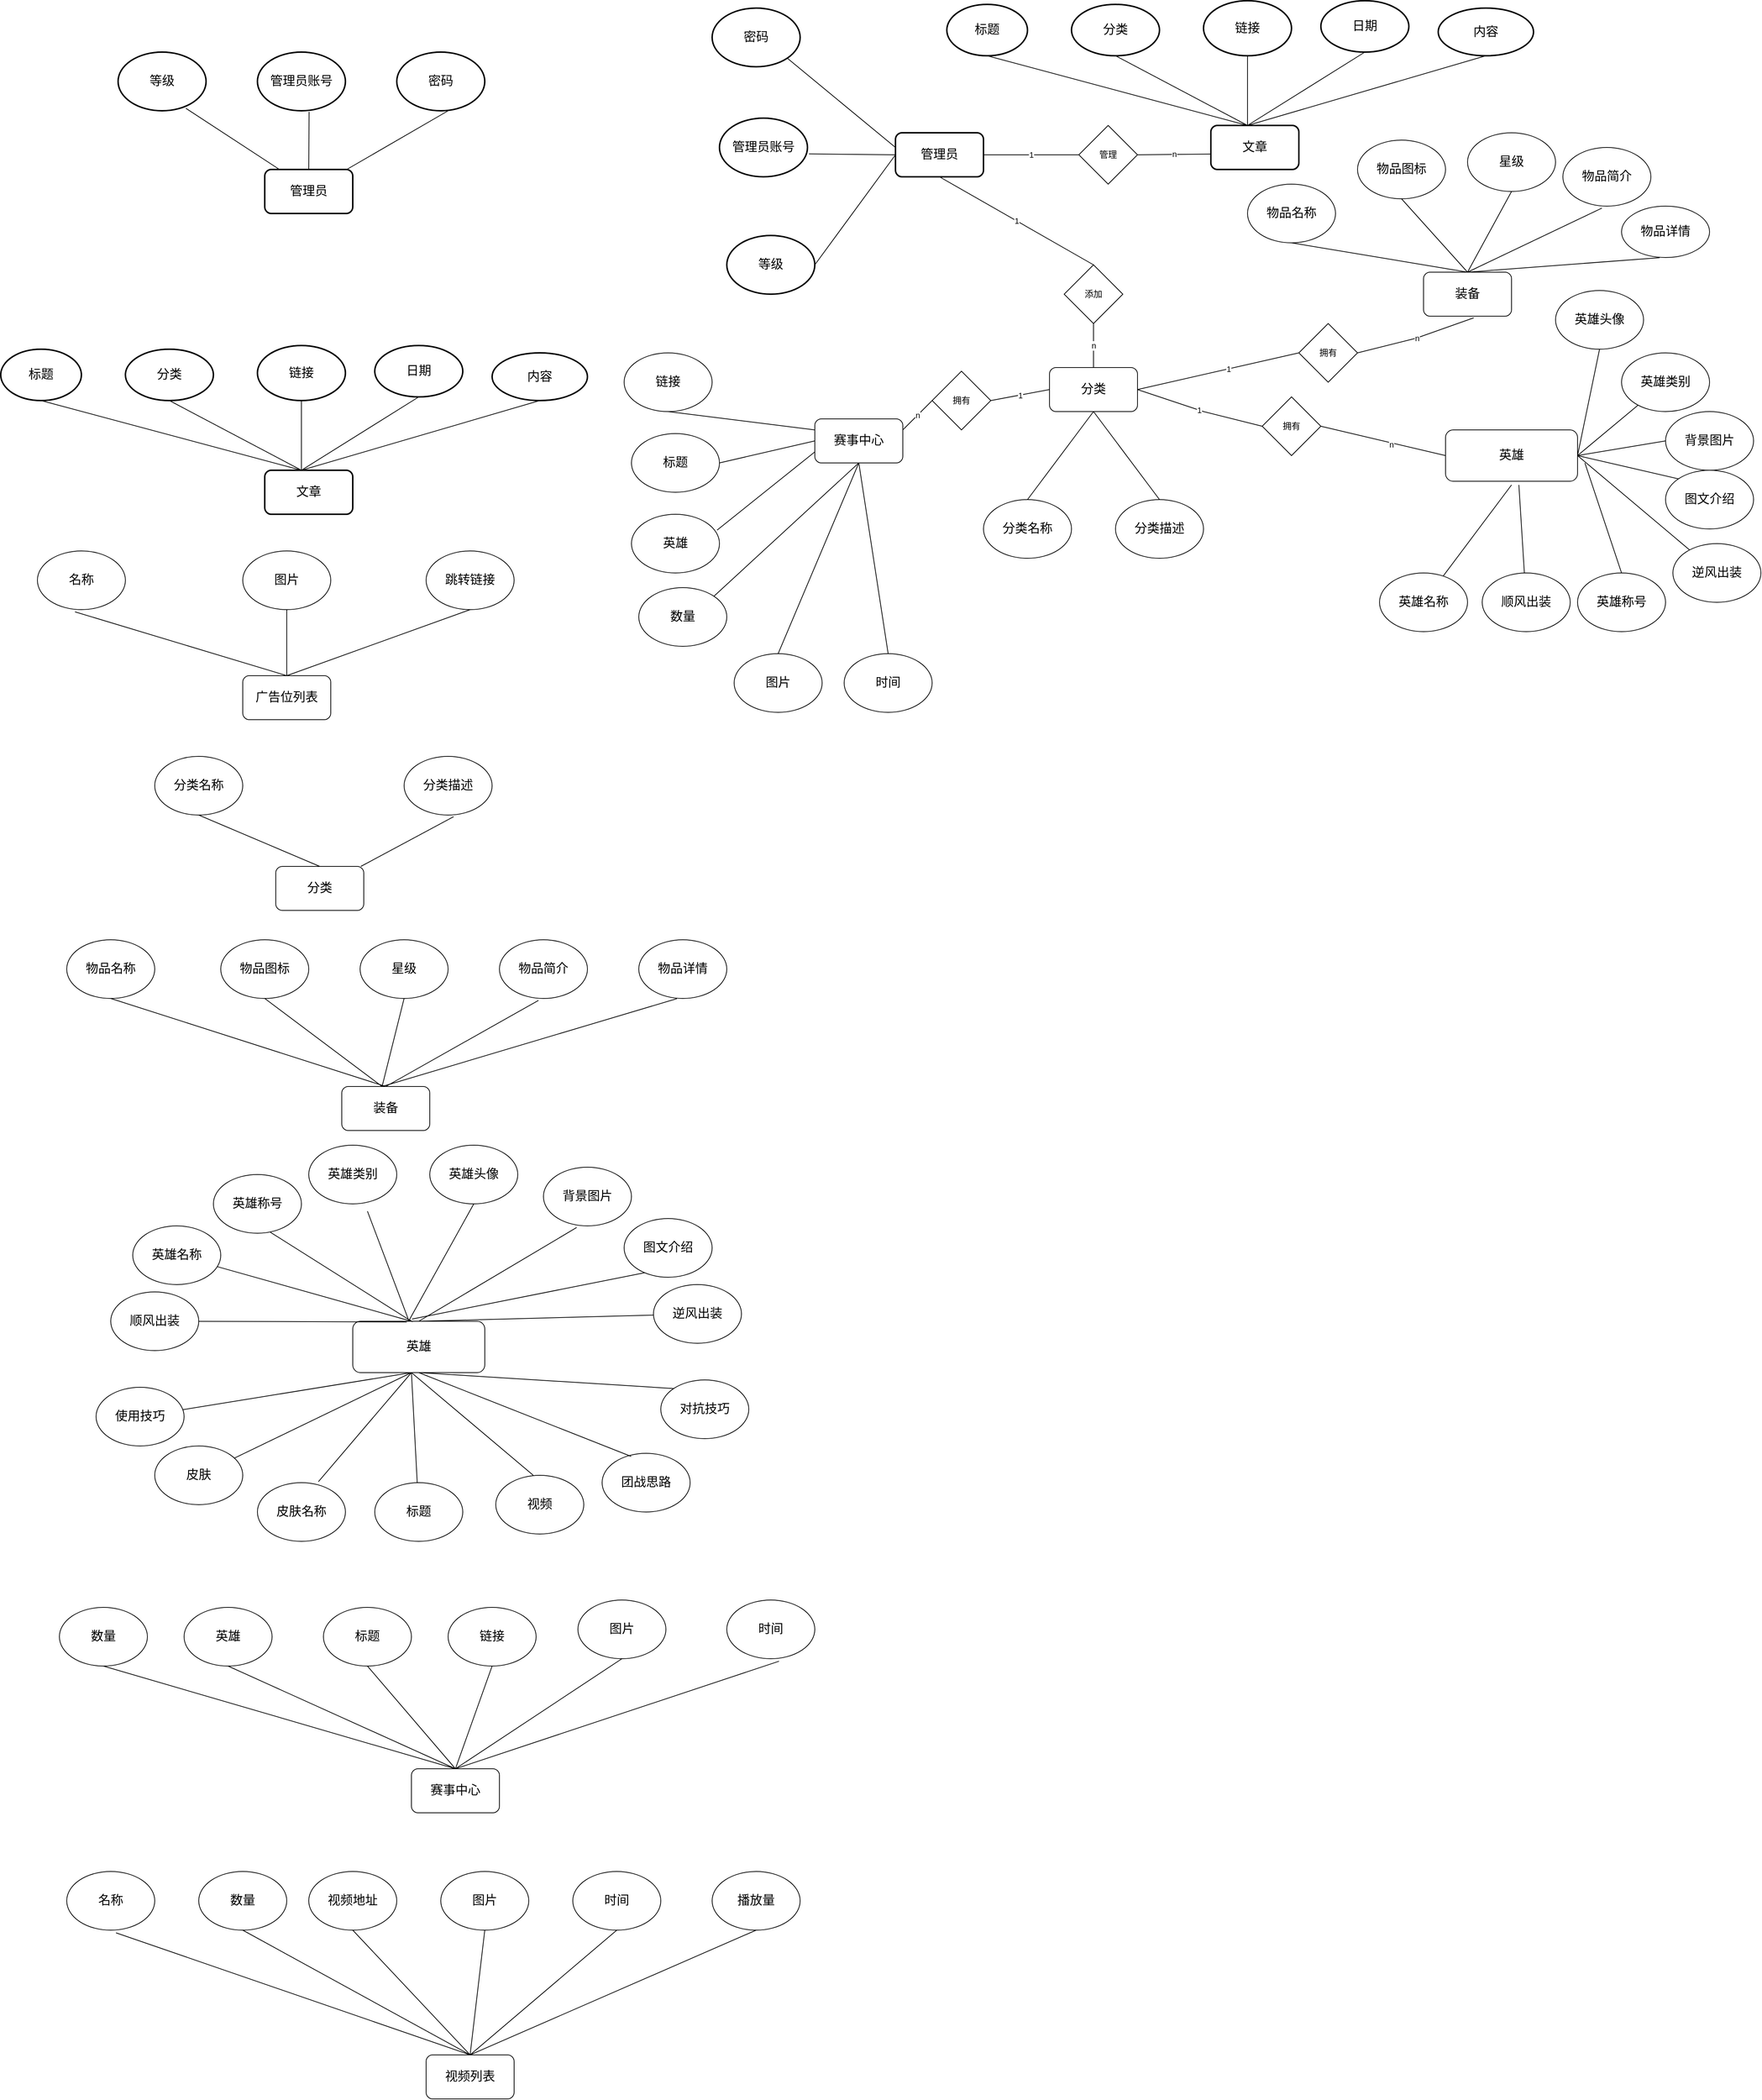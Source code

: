 <mxfile version="17.4.6" type="github">
  <diagram id="eyGDdHHhYm5MIfj8DVzb" name="Page-1">
    <mxGraphModel dx="2130" dy="912" grid="1" gridSize="10" guides="1" tooltips="1" connect="1" arrows="1" fold="1" page="1" pageScale="1" pageWidth="827" pageHeight="1169" math="0" shadow="0">
      <root>
        <mxCell id="0" />
        <mxCell id="1" parent="0" />
        <mxCell id="hwnpkhhHSy6IdxLEVY1z-1" value="管理员" style="rounded=1;whiteSpace=wrap;html=1;strokeWidth=2;fontSize=17;" parent="1" vertex="1">
          <mxGeometry x="400" y="260" width="120" height="60" as="geometry" />
        </mxCell>
        <mxCell id="hwnpkhhHSy6IdxLEVY1z-2" value="等级" style="ellipse;whiteSpace=wrap;html=1;strokeWidth=2;fontSize=17;" parent="1" vertex="1">
          <mxGeometry x="200" y="100" width="120" height="80" as="geometry" />
        </mxCell>
        <mxCell id="hwnpkhhHSy6IdxLEVY1z-3" value="管理员账号" style="ellipse;whiteSpace=wrap;html=1;strokeWidth=2;fontSize=17;" parent="1" vertex="1">
          <mxGeometry x="390" y="100" width="120" height="80" as="geometry" />
        </mxCell>
        <mxCell id="hwnpkhhHSy6IdxLEVY1z-4" value="密码" style="ellipse;whiteSpace=wrap;html=1;strokeWidth=2;fontSize=17;" parent="1" vertex="1">
          <mxGeometry x="580" y="100" width="120" height="80" as="geometry" />
        </mxCell>
        <mxCell id="hwnpkhhHSy6IdxLEVY1z-6" value="" style="endArrow=none;html=1;rounded=0;fontSize=17;entryX=0.77;entryY=0.958;entryDx=0;entryDy=0;entryPerimeter=0;" parent="1" target="hwnpkhhHSy6IdxLEVY1z-2" edge="1">
          <mxGeometry width="50" height="50" relative="1" as="geometry">
            <mxPoint x="420" y="260" as="sourcePoint" />
            <mxPoint x="420" y="250" as="targetPoint" />
          </mxGeometry>
        </mxCell>
        <mxCell id="hwnpkhhHSy6IdxLEVY1z-7" value="" style="endArrow=none;html=1;rounded=0;fontSize=17;entryX=0.587;entryY=1.018;entryDx=0;entryDy=0;entryPerimeter=0;" parent="1" target="hwnpkhhHSy6IdxLEVY1z-3" edge="1">
          <mxGeometry width="50" height="50" relative="1" as="geometry">
            <mxPoint x="460" y="260" as="sourcePoint" />
            <mxPoint x="475" y="180" as="targetPoint" />
          </mxGeometry>
        </mxCell>
        <mxCell id="hwnpkhhHSy6IdxLEVY1z-8" value="" style="endArrow=none;html=1;rounded=0;fontSize=17;" parent="1" source="hwnpkhhHSy6IdxLEVY1z-1" edge="1">
          <mxGeometry width="50" height="50" relative="1" as="geometry">
            <mxPoint x="600" y="230" as="sourcePoint" />
            <mxPoint x="650" y="180" as="targetPoint" />
          </mxGeometry>
        </mxCell>
        <mxCell id="hwnpkhhHSy6IdxLEVY1z-9" value="文章" style="rounded=1;whiteSpace=wrap;html=1;fontSize=17;strokeWidth=2;" parent="1" vertex="1">
          <mxGeometry x="400" y="670" width="120" height="60" as="geometry" />
        </mxCell>
        <mxCell id="hwnpkhhHSy6IdxLEVY1z-10" value="标题" style="ellipse;whiteSpace=wrap;html=1;fontSize=17;strokeWidth=2;" parent="1" vertex="1">
          <mxGeometry x="40" y="505" width="110" height="70" as="geometry" />
        </mxCell>
        <mxCell id="hwnpkhhHSy6IdxLEVY1z-14" value="分类" style="ellipse;whiteSpace=wrap;html=1;fontSize=17;strokeWidth=2;" parent="1" vertex="1">
          <mxGeometry x="210" y="505" width="120" height="70" as="geometry" />
        </mxCell>
        <mxCell id="hwnpkhhHSy6IdxLEVY1z-15" value="&lt;b style=&quot;color: rgba(0, 0, 0, 0); font-family: monospace; font-size: 0px; font-style: normal; letter-spacing: normal; text-indent: 0px; text-transform: none; word-spacing: 0px; background-color: rgb(248, 249, 250);&quot;&gt;&amp;nbsp;&lt;/b&gt;" style="text;whiteSpace=wrap;html=1;fontSize=17;" parent="1" vertex="1">
          <mxGeometry x="460" y="510" width="30" height="40" as="geometry" />
        </mxCell>
        <mxCell id="hwnpkhhHSy6IdxLEVY1z-16" value="&#xa;&#xa;&lt;span style=&quot;color: rgba(0, 0, 0, 0); font-family: monospace; font-size: 0px; font-style: normal; font-weight: 400; letter-spacing: normal; text-indent: 0px; text-transform: none; word-spacing: 0px; background-color: rgb(248, 249, 250); display: inline; float: none;&quot;&gt;&amp;nbsp;&lt;/span&gt;&#xa;&#xa;" style="text;whiteSpace=wrap;html=1;fontSize=17;" parent="1" vertex="1">
          <mxGeometry x="430" y="520" width="30" height="40" as="geometry" />
        </mxCell>
        <mxCell id="hwnpkhhHSy6IdxLEVY1z-17" value="链接" style="ellipse;whiteSpace=wrap;html=1;fontSize=17;strokeWidth=2;" parent="1" vertex="1">
          <mxGeometry x="390" y="500" width="120" height="75" as="geometry" />
        </mxCell>
        <mxCell id="hwnpkhhHSy6IdxLEVY1z-18" value="日期" style="ellipse;whiteSpace=wrap;html=1;fontSize=17;strokeWidth=2;" parent="1" vertex="1">
          <mxGeometry x="550" y="500" width="120" height="70" as="geometry" />
        </mxCell>
        <mxCell id="hwnpkhhHSy6IdxLEVY1z-19" value="内容" style="ellipse;whiteSpace=wrap;html=1;fontSize=17;strokeWidth=2;" parent="1" vertex="1">
          <mxGeometry x="710" y="510" width="130" height="65" as="geometry" />
        </mxCell>
        <mxCell id="hwnpkhhHSy6IdxLEVY1z-21" value="" style="endArrow=none;html=1;rounded=0;fontSize=17;entryX=0.5;entryY=1;entryDx=0;entryDy=0;" parent="1" target="hwnpkhhHSy6IdxLEVY1z-17" edge="1">
          <mxGeometry width="50" height="50" relative="1" as="geometry">
            <mxPoint x="450" y="670" as="sourcePoint" />
            <mxPoint x="540" y="510" as="targetPoint" />
          </mxGeometry>
        </mxCell>
        <mxCell id="hwnpkhhHSy6IdxLEVY1z-22" value="" style="endArrow=none;html=1;rounded=0;fontSize=17;entryX=0.5;entryY=1;entryDx=0;entryDy=0;" parent="1" target="hwnpkhhHSy6IdxLEVY1z-18" edge="1">
          <mxGeometry width="50" height="50" relative="1" as="geometry">
            <mxPoint x="450" y="670" as="sourcePoint" />
            <mxPoint x="610" y="580" as="targetPoint" />
          </mxGeometry>
        </mxCell>
        <mxCell id="hwnpkhhHSy6IdxLEVY1z-23" value="" style="endArrow=none;html=1;rounded=0;fontSize=17;exitX=0.5;exitY=1;exitDx=0;exitDy=0;" parent="1" source="hwnpkhhHSy6IdxLEVY1z-19" edge="1">
          <mxGeometry width="50" height="50" relative="1" as="geometry">
            <mxPoint x="490" y="560" as="sourcePoint" />
            <mxPoint x="450" y="670" as="targetPoint" />
          </mxGeometry>
        </mxCell>
        <mxCell id="hwnpkhhHSy6IdxLEVY1z-24" value="" style="endArrow=none;html=1;rounded=0;fontSize=17;entryX=0.5;entryY=1;entryDx=0;entryDy=0;" parent="1" target="hwnpkhhHSy6IdxLEVY1z-14" edge="1">
          <mxGeometry width="50" height="50" relative="1" as="geometry">
            <mxPoint x="450" y="670" as="sourcePoint" />
            <mxPoint x="540" y="510" as="targetPoint" />
          </mxGeometry>
        </mxCell>
        <mxCell id="hwnpkhhHSy6IdxLEVY1z-25" value="" style="endArrow=none;html=1;rounded=0;fontSize=17;entryX=0.5;entryY=1;entryDx=0;entryDy=0;" parent="1" target="hwnpkhhHSy6IdxLEVY1z-10" edge="1">
          <mxGeometry width="50" height="50" relative="1" as="geometry">
            <mxPoint x="450" y="670" as="sourcePoint" />
            <mxPoint x="540" y="510" as="targetPoint" />
          </mxGeometry>
        </mxCell>
        <mxCell id="nd0daHBH84rm-9Ns5imj-1" value="广告位列表" style="rounded=1;whiteSpace=wrap;html=1;fontSize=17;" parent="1" vertex="1">
          <mxGeometry x="370" y="950" width="120" height="60" as="geometry" />
        </mxCell>
        <mxCell id="nd0daHBH84rm-9Ns5imj-2" value="名称" style="ellipse;whiteSpace=wrap;html=1;fontSize=17;" parent="1" vertex="1">
          <mxGeometry x="90" y="780" width="120" height="80" as="geometry" />
        </mxCell>
        <mxCell id="nd0daHBH84rm-9Ns5imj-3" value="图片" style="ellipse;whiteSpace=wrap;html=1;fontSize=17;" parent="1" vertex="1">
          <mxGeometry x="370" y="780" width="120" height="80" as="geometry" />
        </mxCell>
        <mxCell id="nd0daHBH84rm-9Ns5imj-4" value="跳转链接" style="ellipse;whiteSpace=wrap;html=1;fontSize=17;" parent="1" vertex="1">
          <mxGeometry x="620" y="780" width="120" height="80" as="geometry" />
        </mxCell>
        <mxCell id="nd0daHBH84rm-9Ns5imj-5" value="分类" style="rounded=1;whiteSpace=wrap;html=1;fontSize=17;" parent="1" vertex="1">
          <mxGeometry x="415" y="1210" width="120" height="60" as="geometry" />
        </mxCell>
        <mxCell id="nd0daHBH84rm-9Ns5imj-6" value="分类名称" style="ellipse;whiteSpace=wrap;html=1;fontSize=17;" parent="1" vertex="1">
          <mxGeometry x="250" y="1060" width="120" height="80" as="geometry" />
        </mxCell>
        <mxCell id="nd0daHBH84rm-9Ns5imj-7" value="分类描述" style="ellipse;whiteSpace=wrap;html=1;fontSize=17;" parent="1" vertex="1">
          <mxGeometry x="590" y="1060" width="120" height="80" as="geometry" />
        </mxCell>
        <mxCell id="nd0daHBH84rm-9Ns5imj-9" value="装备" style="rounded=1;whiteSpace=wrap;html=1;fontSize=17;" parent="1" vertex="1">
          <mxGeometry x="505" y="1510" width="120" height="60" as="geometry" />
        </mxCell>
        <mxCell id="nd0daHBH84rm-9Ns5imj-10" value="物品名称" style="ellipse;whiteSpace=wrap;html=1;fontSize=17;" parent="1" vertex="1">
          <mxGeometry x="130" y="1310" width="120" height="80" as="geometry" />
        </mxCell>
        <mxCell id="nd0daHBH84rm-9Ns5imj-11" value="物品图标" style="ellipse;whiteSpace=wrap;html=1;fontSize=17;" parent="1" vertex="1">
          <mxGeometry x="340" y="1310" width="120" height="80" as="geometry" />
        </mxCell>
        <mxCell id="nd0daHBH84rm-9Ns5imj-12" value="星级" style="ellipse;whiteSpace=wrap;html=1;fontSize=17;" parent="1" vertex="1">
          <mxGeometry x="530" y="1310" width="120" height="80" as="geometry" />
        </mxCell>
        <mxCell id="nd0daHBH84rm-9Ns5imj-15" value="物品简介" style="ellipse;whiteSpace=wrap;html=1;fontSize=17;" parent="1" vertex="1">
          <mxGeometry x="720" y="1310" width="120" height="80" as="geometry" />
        </mxCell>
        <mxCell id="nd0daHBH84rm-9Ns5imj-16" value="物品详情" style="ellipse;whiteSpace=wrap;html=1;fontSize=17;" parent="1" vertex="1">
          <mxGeometry x="910" y="1310" width="120" height="80" as="geometry" />
        </mxCell>
        <mxCell id="nd0daHBH84rm-9Ns5imj-17" value="英雄" style="rounded=1;whiteSpace=wrap;html=1;fontSize=17;" parent="1" vertex="1">
          <mxGeometry x="520" y="1830" width="180" height="70" as="geometry" />
        </mxCell>
        <mxCell id="nd0daHBH84rm-9Ns5imj-18" value="" style="endArrow=none;html=1;rounded=0;exitX=0.5;exitY=0;exitDx=0;exitDy=0;entryX=0.427;entryY=1.037;entryDx=0;entryDy=0;entryPerimeter=0;fontSize=17;" parent="1" source="nd0daHBH84rm-9Ns5imj-1" target="nd0daHBH84rm-9Ns5imj-2" edge="1">
          <mxGeometry width="50" height="50" relative="1" as="geometry">
            <mxPoint x="530" y="840" as="sourcePoint" />
            <mxPoint x="580" y="790" as="targetPoint" />
          </mxGeometry>
        </mxCell>
        <mxCell id="nd0daHBH84rm-9Ns5imj-19" value="" style="endArrow=none;html=1;rounded=0;exitX=0.5;exitY=0;exitDx=0;exitDy=0;fontSize=17;" parent="1" source="nd0daHBH84rm-9Ns5imj-1" target="nd0daHBH84rm-9Ns5imj-3" edge="1">
          <mxGeometry width="50" height="50" relative="1" as="geometry">
            <mxPoint x="440" y="950" as="sourcePoint" />
            <mxPoint x="580" y="790" as="targetPoint" />
          </mxGeometry>
        </mxCell>
        <mxCell id="nd0daHBH84rm-9Ns5imj-20" value="" style="endArrow=none;html=1;rounded=0;entryX=0.5;entryY=1;entryDx=0;entryDy=0;fontSize=17;" parent="1" target="nd0daHBH84rm-9Ns5imj-4" edge="1">
          <mxGeometry width="50" height="50" relative="1" as="geometry">
            <mxPoint x="430" y="950" as="sourcePoint" />
            <mxPoint x="580" y="790" as="targetPoint" />
          </mxGeometry>
        </mxCell>
        <mxCell id="nd0daHBH84rm-9Ns5imj-21" value="" style="endArrow=none;html=1;rounded=0;exitX=0.5;exitY=0;exitDx=0;exitDy=0;entryX=0.5;entryY=1;entryDx=0;entryDy=0;fontSize=17;" parent="1" source="nd0daHBH84rm-9Ns5imj-5" target="nd0daHBH84rm-9Ns5imj-6" edge="1">
          <mxGeometry width="50" height="50" relative="1" as="geometry">
            <mxPoint x="530" y="1110" as="sourcePoint" />
            <mxPoint x="580" y="1060" as="targetPoint" />
          </mxGeometry>
        </mxCell>
        <mxCell id="nd0daHBH84rm-9Ns5imj-22" value="" style="endArrow=none;html=1;rounded=0;entryX=0.563;entryY=1.028;entryDx=0;entryDy=0;entryPerimeter=0;fontSize=17;" parent="1" source="nd0daHBH84rm-9Ns5imj-5" target="nd0daHBH84rm-9Ns5imj-7" edge="1">
          <mxGeometry width="50" height="50" relative="1" as="geometry">
            <mxPoint x="530" y="1110" as="sourcePoint" />
            <mxPoint x="580" y="1060" as="targetPoint" />
          </mxGeometry>
        </mxCell>
        <mxCell id="nd0daHBH84rm-9Ns5imj-23" value="" style="endArrow=none;html=1;rounded=0;exitX=0.5;exitY=0;exitDx=0;exitDy=0;entryX=0.5;entryY=1;entryDx=0;entryDy=0;fontSize=17;" parent="1" source="nd0daHBH84rm-9Ns5imj-9" target="nd0daHBH84rm-9Ns5imj-10" edge="1">
          <mxGeometry width="50" height="50" relative="1" as="geometry">
            <mxPoint x="530" y="1370" as="sourcePoint" />
            <mxPoint x="190" y="1400" as="targetPoint" />
          </mxGeometry>
        </mxCell>
        <mxCell id="nd0daHBH84rm-9Ns5imj-24" value="" style="endArrow=none;html=1;rounded=0;entryX=0.5;entryY=1;entryDx=0;entryDy=0;fontSize=17;" parent="1" target="nd0daHBH84rm-9Ns5imj-11" edge="1">
          <mxGeometry width="50" height="50" relative="1" as="geometry">
            <mxPoint x="560" y="1510" as="sourcePoint" />
            <mxPoint x="580" y="1320" as="targetPoint" />
          </mxGeometry>
        </mxCell>
        <mxCell id="nd0daHBH84rm-9Ns5imj-25" value="" style="endArrow=none;html=1;rounded=0;entryX=0.5;entryY=1;entryDx=0;entryDy=0;fontSize=17;" parent="1" target="nd0daHBH84rm-9Ns5imj-12" edge="1">
          <mxGeometry width="50" height="50" relative="1" as="geometry">
            <mxPoint x="560" y="1510" as="sourcePoint" />
            <mxPoint x="590" y="1400" as="targetPoint" />
          </mxGeometry>
        </mxCell>
        <mxCell id="nd0daHBH84rm-9Ns5imj-26" value="" style="endArrow=none;html=1;rounded=0;exitX=0.5;exitY=0;exitDx=0;exitDy=0;entryX=0.443;entryY=1.033;entryDx=0;entryDy=0;entryPerimeter=0;fontSize=17;" parent="1" source="nd0daHBH84rm-9Ns5imj-9" target="nd0daHBH84rm-9Ns5imj-15" edge="1">
          <mxGeometry width="50" height="50" relative="1" as="geometry">
            <mxPoint x="530" y="1370" as="sourcePoint" />
            <mxPoint x="580" y="1320" as="targetPoint" />
          </mxGeometry>
        </mxCell>
        <mxCell id="nd0daHBH84rm-9Ns5imj-27" value="" style="endArrow=none;html=1;rounded=0;entryX=0.433;entryY=1.003;entryDx=0;entryDy=0;entryPerimeter=0;fontSize=17;" parent="1" target="nd0daHBH84rm-9Ns5imj-16" edge="1">
          <mxGeometry width="50" height="50" relative="1" as="geometry">
            <mxPoint x="560" y="1510" as="sourcePoint" />
            <mxPoint x="580" y="1320" as="targetPoint" />
          </mxGeometry>
        </mxCell>
        <mxCell id="nd0daHBH84rm-9Ns5imj-28" value="英雄名称" style="ellipse;whiteSpace=wrap;html=1;fontSize=17;" parent="1" vertex="1">
          <mxGeometry x="220" y="1700" width="120" height="80" as="geometry" />
        </mxCell>
        <mxCell id="nd0daHBH84rm-9Ns5imj-29" value="英雄称号" style="ellipse;whiteSpace=wrap;html=1;fontSize=17;" parent="1" vertex="1">
          <mxGeometry x="330" y="1630" width="120" height="80" as="geometry" />
        </mxCell>
        <mxCell id="nd0daHBH84rm-9Ns5imj-30" value="英雄类别" style="ellipse;whiteSpace=wrap;html=1;fontSize=17;" parent="1" vertex="1">
          <mxGeometry x="460" y="1590" width="120" height="80" as="geometry" />
        </mxCell>
        <mxCell id="nd0daHBH84rm-9Ns5imj-31" value="英雄头像" style="ellipse;whiteSpace=wrap;html=1;fontSize=17;" parent="1" vertex="1">
          <mxGeometry x="625" y="1590" width="120" height="80" as="geometry" />
        </mxCell>
        <mxCell id="nd0daHBH84rm-9Ns5imj-32" value="背景图片" style="ellipse;whiteSpace=wrap;html=1;fontSize=17;" parent="1" vertex="1">
          <mxGeometry x="780" y="1620" width="120" height="80" as="geometry" />
        </mxCell>
        <mxCell id="nd0daHBH84rm-9Ns5imj-33" value="图文介绍" style="ellipse;whiteSpace=wrap;html=1;fontSize=17;" parent="1" vertex="1">
          <mxGeometry x="890" y="1690" width="120" height="80" as="geometry" />
        </mxCell>
        <mxCell id="nd0daHBH84rm-9Ns5imj-34" value="皮肤" style="ellipse;whiteSpace=wrap;html=1;fontSize=17;" parent="1" vertex="1">
          <mxGeometry x="250" y="2000" width="120" height="80" as="geometry" />
        </mxCell>
        <mxCell id="nd0daHBH84rm-9Ns5imj-35" value="皮肤名称" style="ellipse;whiteSpace=wrap;html=1;fontSize=17;" parent="1" vertex="1">
          <mxGeometry x="390" y="2050" width="120" height="80" as="geometry" />
        </mxCell>
        <mxCell id="nd0daHBH84rm-9Ns5imj-36" value="标题" style="ellipse;whiteSpace=wrap;html=1;fontSize=17;" parent="1" vertex="1">
          <mxGeometry x="550" y="2050" width="120" height="80" as="geometry" />
        </mxCell>
        <mxCell id="nd0daHBH84rm-9Ns5imj-37" value="视频" style="ellipse;whiteSpace=wrap;html=1;fontSize=17;" parent="1" vertex="1">
          <mxGeometry x="715" y="2040" width="120" height="80" as="geometry" />
        </mxCell>
        <mxCell id="nd0daHBH84rm-9Ns5imj-38" value="顺风出装" style="ellipse;whiteSpace=wrap;html=1;fontSize=17;" parent="1" vertex="1">
          <mxGeometry x="190" y="1790" width="120" height="80" as="geometry" />
        </mxCell>
        <mxCell id="nd0daHBH84rm-9Ns5imj-39" value="逆风出装" style="ellipse;whiteSpace=wrap;html=1;fontSize=17;" parent="1" vertex="1">
          <mxGeometry x="930" y="1780" width="120" height="80" as="geometry" />
        </mxCell>
        <mxCell id="nd0daHBH84rm-9Ns5imj-40" value="使用技巧" style="ellipse;whiteSpace=wrap;html=1;fontSize=17;" parent="1" vertex="1">
          <mxGeometry x="170" y="1920" width="120" height="80" as="geometry" />
        </mxCell>
        <mxCell id="nd0daHBH84rm-9Ns5imj-41" value="对抗技巧" style="ellipse;whiteSpace=wrap;html=1;fontSize=17;" parent="1" vertex="1">
          <mxGeometry x="940" y="1910" width="120" height="80" as="geometry" />
        </mxCell>
        <mxCell id="nd0daHBH84rm-9Ns5imj-42" value="团战思路" style="ellipse;whiteSpace=wrap;html=1;fontSize=17;" parent="1" vertex="1">
          <mxGeometry x="860" y="2010" width="120" height="80" as="geometry" />
        </mxCell>
        <mxCell id="nd0daHBH84rm-9Ns5imj-43" value="" style="endArrow=none;html=1;rounded=0;fontSize=17;" parent="1" source="nd0daHBH84rm-9Ns5imj-17" edge="1">
          <mxGeometry width="50" height="50" relative="1" as="geometry">
            <mxPoint x="580" y="1910" as="sourcePoint" />
            <mxPoint x="540" y="1680" as="targetPoint" />
          </mxGeometry>
        </mxCell>
        <mxCell id="nd0daHBH84rm-9Ns5imj-44" value="" style="endArrow=none;html=1;rounded=0;fontSize=17;entryX=0.5;entryY=1;entryDx=0;entryDy=0;exitX=0.427;exitY=-0.02;exitDx=0;exitDy=0;exitPerimeter=0;" parent="1" source="nd0daHBH84rm-9Ns5imj-17" target="nd0daHBH84rm-9Ns5imj-31" edge="1">
          <mxGeometry width="50" height="50" relative="1" as="geometry">
            <mxPoint x="580" y="1910" as="sourcePoint" />
            <mxPoint x="630" y="1860" as="targetPoint" />
          </mxGeometry>
        </mxCell>
        <mxCell id="nd0daHBH84rm-9Ns5imj-45" value="" style="endArrow=none;html=1;rounded=0;fontSize=17;entryX=0.377;entryY=1.028;entryDx=0;entryDy=0;entryPerimeter=0;" parent="1" target="nd0daHBH84rm-9Ns5imj-32" edge="1">
          <mxGeometry width="50" height="50" relative="1" as="geometry">
            <mxPoint x="610" y="1830" as="sourcePoint" />
            <mxPoint x="630" y="1860" as="targetPoint" />
          </mxGeometry>
        </mxCell>
        <mxCell id="nd0daHBH84rm-9Ns5imj-46" value="" style="endArrow=none;html=1;rounded=0;fontSize=17;exitX=0.647;exitY=0.983;exitDx=0;exitDy=0;exitPerimeter=0;" parent="1" source="nd0daHBH84rm-9Ns5imj-29" edge="1">
          <mxGeometry width="50" height="50" relative="1" as="geometry">
            <mxPoint x="580" y="1910" as="sourcePoint" />
            <mxPoint x="600" y="1830" as="targetPoint" />
          </mxGeometry>
        </mxCell>
        <mxCell id="nd0daHBH84rm-9Ns5imj-47" value="" style="endArrow=none;html=1;rounded=0;fontSize=17;entryX=0.431;entryY=-0.031;entryDx=0;entryDy=0;entryPerimeter=0;" parent="1" source="nd0daHBH84rm-9Ns5imj-28" target="nd0daHBH84rm-9Ns5imj-17" edge="1">
          <mxGeometry width="50" height="50" relative="1" as="geometry">
            <mxPoint x="580" y="1910" as="sourcePoint" />
            <mxPoint x="630" y="1860" as="targetPoint" />
            <Array as="points">
              <mxPoint x="600" y="1830" />
            </Array>
          </mxGeometry>
        </mxCell>
        <mxCell id="nd0daHBH84rm-9Ns5imj-48" value="" style="endArrow=none;html=1;rounded=0;fontSize=17;entryX=0.409;entryY=0.014;entryDx=0;entryDy=0;entryPerimeter=0;" parent="1" source="nd0daHBH84rm-9Ns5imj-38" target="nd0daHBH84rm-9Ns5imj-17" edge="1">
          <mxGeometry width="50" height="50" relative="1" as="geometry">
            <mxPoint x="580" y="1910" as="sourcePoint" />
            <mxPoint x="630" y="1860" as="targetPoint" />
          </mxGeometry>
        </mxCell>
        <mxCell id="nd0daHBH84rm-9Ns5imj-49" value="" style="endArrow=none;html=1;rounded=0;fontSize=17;" parent="1" source="nd0daHBH84rm-9Ns5imj-39" edge="1">
          <mxGeometry width="50" height="50" relative="1" as="geometry">
            <mxPoint x="580" y="1910" as="sourcePoint" />
            <mxPoint x="610" y="1830" as="targetPoint" />
          </mxGeometry>
        </mxCell>
        <mxCell id="nd0daHBH84rm-9Ns5imj-50" value="" style="endArrow=none;html=1;rounded=0;fontSize=17;" parent="1" source="nd0daHBH84rm-9Ns5imj-34" edge="1">
          <mxGeometry width="50" height="50" relative="1" as="geometry">
            <mxPoint x="580" y="1910" as="sourcePoint" />
            <mxPoint x="600" y="1900" as="targetPoint" />
          </mxGeometry>
        </mxCell>
        <mxCell id="nd0daHBH84rm-9Ns5imj-51" value="" style="endArrow=none;html=1;rounded=0;fontSize=17;exitX=0.693;exitY=-0.017;exitDx=0;exitDy=0;exitPerimeter=0;" parent="1" source="nd0daHBH84rm-9Ns5imj-35" edge="1">
          <mxGeometry width="50" height="50" relative="1" as="geometry">
            <mxPoint x="580" y="1910" as="sourcePoint" />
            <mxPoint x="600" y="1900" as="targetPoint" />
          </mxGeometry>
        </mxCell>
        <mxCell id="nd0daHBH84rm-9Ns5imj-52" value="" style="endArrow=none;html=1;rounded=0;fontSize=17;" parent="1" target="nd0daHBH84rm-9Ns5imj-36" edge="1">
          <mxGeometry width="50" height="50" relative="1" as="geometry">
            <mxPoint x="600" y="1900" as="sourcePoint" />
            <mxPoint x="630" y="1860" as="targetPoint" />
          </mxGeometry>
        </mxCell>
        <mxCell id="nd0daHBH84rm-9Ns5imj-53" value="" style="endArrow=none;html=1;rounded=0;fontSize=17;entryX=0.425;entryY=-0.002;entryDx=0;entryDy=0;entryPerimeter=0;" parent="1" target="nd0daHBH84rm-9Ns5imj-37" edge="1">
          <mxGeometry width="50" height="50" relative="1" as="geometry">
            <mxPoint x="600" y="1900" as="sourcePoint" />
            <mxPoint x="630" y="1860" as="targetPoint" />
          </mxGeometry>
        </mxCell>
        <mxCell id="nd0daHBH84rm-9Ns5imj-54" value="" style="endArrow=none;html=1;rounded=0;fontSize=17;entryX=0.33;entryY=0.053;entryDx=0;entryDy=0;entryPerimeter=0;" parent="1" target="nd0daHBH84rm-9Ns5imj-42" edge="1">
          <mxGeometry width="50" height="50" relative="1" as="geometry">
            <mxPoint x="610" y="1900" as="sourcePoint" />
            <mxPoint x="630" y="1860" as="targetPoint" />
          </mxGeometry>
        </mxCell>
        <mxCell id="nd0daHBH84rm-9Ns5imj-55" value="" style="endArrow=none;html=1;rounded=0;fontSize=17;entryX=0;entryY=0;entryDx=0;entryDy=0;" parent="1" target="nd0daHBH84rm-9Ns5imj-41" edge="1">
          <mxGeometry width="50" height="50" relative="1" as="geometry">
            <mxPoint x="610" y="1900" as="sourcePoint" />
            <mxPoint x="630" y="1860" as="targetPoint" />
          </mxGeometry>
        </mxCell>
        <mxCell id="nd0daHBH84rm-9Ns5imj-56" value="" style="endArrow=none;html=1;rounded=0;fontSize=17;entryX=0.233;entryY=0.923;entryDx=0;entryDy=0;entryPerimeter=0;exitX=0.449;exitY=-0.043;exitDx=0;exitDy=0;exitPerimeter=0;" parent="1" source="nd0daHBH84rm-9Ns5imj-17" target="nd0daHBH84rm-9Ns5imj-33" edge="1">
          <mxGeometry width="50" height="50" relative="1" as="geometry">
            <mxPoint x="580" y="1910" as="sourcePoint" />
            <mxPoint x="630" y="1860" as="targetPoint" />
          </mxGeometry>
        </mxCell>
        <mxCell id="nd0daHBH84rm-9Ns5imj-58" value="" style="endArrow=none;html=1;rounded=0;fontSize=17;" parent="1" source="nd0daHBH84rm-9Ns5imj-40" edge="1">
          <mxGeometry width="50" height="50" relative="1" as="geometry">
            <mxPoint x="650" y="1880" as="sourcePoint" />
            <mxPoint x="600" y="1900" as="targetPoint" />
          </mxGeometry>
        </mxCell>
        <mxCell id="nd0daHBH84rm-9Ns5imj-59" value="赛事中心" style="rounded=1;whiteSpace=wrap;html=1;fontSize=17;" parent="1" vertex="1">
          <mxGeometry x="600" y="2440" width="120" height="60" as="geometry" />
        </mxCell>
        <mxCell id="nd0daHBH84rm-9Ns5imj-60" value="数量" style="ellipse;whiteSpace=wrap;html=1;fontSize=17;" parent="1" vertex="1">
          <mxGeometry x="120" y="2220" width="120" height="80" as="geometry" />
        </mxCell>
        <mxCell id="nd0daHBH84rm-9Ns5imj-61" value="标题" style="ellipse;whiteSpace=wrap;html=1;fontSize=17;" parent="1" vertex="1">
          <mxGeometry x="480" y="2220" width="120" height="80" as="geometry" />
        </mxCell>
        <mxCell id="nd0daHBH84rm-9Ns5imj-62" value="链接" style="ellipse;whiteSpace=wrap;html=1;fontSize=17;" parent="1" vertex="1">
          <mxGeometry x="650" y="2220" width="120" height="80" as="geometry" />
        </mxCell>
        <mxCell id="nd0daHBH84rm-9Ns5imj-63" value="英雄" style="ellipse;whiteSpace=wrap;html=1;fontSize=17;" parent="1" vertex="1">
          <mxGeometry x="290" y="2220" width="120" height="80" as="geometry" />
        </mxCell>
        <mxCell id="nd0daHBH84rm-9Ns5imj-64" value="图片" style="ellipse;whiteSpace=wrap;html=1;fontSize=17;" parent="1" vertex="1">
          <mxGeometry x="827" y="2210" width="120" height="80" as="geometry" />
        </mxCell>
        <mxCell id="nd0daHBH84rm-9Ns5imj-65" value="时间" style="ellipse;whiteSpace=wrap;html=1;fontSize=17;" parent="1" vertex="1">
          <mxGeometry x="1030" y="2210" width="120" height="80" as="geometry" />
        </mxCell>
        <mxCell id="nd0daHBH84rm-9Ns5imj-66" value="" style="endArrow=none;html=1;rounded=0;fontSize=17;exitX=0.5;exitY=1;exitDx=0;exitDy=0;entryX=0.5;entryY=0;entryDx=0;entryDy=0;" parent="1" source="nd0daHBH84rm-9Ns5imj-60" target="nd0daHBH84rm-9Ns5imj-59" edge="1">
          <mxGeometry width="50" height="50" relative="1" as="geometry">
            <mxPoint x="640" y="2410" as="sourcePoint" />
            <mxPoint x="690" y="2360" as="targetPoint" />
          </mxGeometry>
        </mxCell>
        <mxCell id="nd0daHBH84rm-9Ns5imj-67" value="" style="endArrow=none;html=1;rounded=0;fontSize=17;exitX=0.5;exitY=1;exitDx=0;exitDy=0;entryX=0.5;entryY=0;entryDx=0;entryDy=0;" parent="1" source="nd0daHBH84rm-9Ns5imj-63" target="nd0daHBH84rm-9Ns5imj-59" edge="1">
          <mxGeometry width="50" height="50" relative="1" as="geometry">
            <mxPoint x="640" y="2410" as="sourcePoint" />
            <mxPoint x="690" y="2360" as="targetPoint" />
          </mxGeometry>
        </mxCell>
        <mxCell id="nd0daHBH84rm-9Ns5imj-68" value="" style="endArrow=none;html=1;rounded=0;fontSize=17;exitX=0.5;exitY=1;exitDx=0;exitDy=0;entryX=0.5;entryY=0;entryDx=0;entryDy=0;" parent="1" source="nd0daHBH84rm-9Ns5imj-61" target="nd0daHBH84rm-9Ns5imj-59" edge="1">
          <mxGeometry width="50" height="50" relative="1" as="geometry">
            <mxPoint x="640" y="2410" as="sourcePoint" />
            <mxPoint x="690" y="2360" as="targetPoint" />
          </mxGeometry>
        </mxCell>
        <mxCell id="nd0daHBH84rm-9Ns5imj-69" value="" style="endArrow=none;html=1;rounded=0;fontSize=17;entryX=0.5;entryY=1;entryDx=0;entryDy=0;exitX=0.5;exitY=0;exitDx=0;exitDy=0;" parent="1" source="nd0daHBH84rm-9Ns5imj-59" target="nd0daHBH84rm-9Ns5imj-62" edge="1">
          <mxGeometry width="50" height="50" relative="1" as="geometry">
            <mxPoint x="640" y="2410" as="sourcePoint" />
            <mxPoint x="690" y="2360" as="targetPoint" />
          </mxGeometry>
        </mxCell>
        <mxCell id="nd0daHBH84rm-9Ns5imj-70" value="" style="endArrow=none;html=1;rounded=0;fontSize=17;entryX=0.5;entryY=1;entryDx=0;entryDy=0;exitX=0.5;exitY=0;exitDx=0;exitDy=0;" parent="1" source="nd0daHBH84rm-9Ns5imj-59" target="nd0daHBH84rm-9Ns5imj-64" edge="1">
          <mxGeometry width="50" height="50" relative="1" as="geometry">
            <mxPoint x="650" y="2440" as="sourcePoint" />
            <mxPoint x="690" y="2360" as="targetPoint" />
          </mxGeometry>
        </mxCell>
        <mxCell id="nd0daHBH84rm-9Ns5imj-71" value="" style="endArrow=none;html=1;rounded=0;fontSize=17;entryX=0.593;entryY=1.043;entryDx=0;entryDy=0;entryPerimeter=0;exitX=0.5;exitY=0;exitDx=0;exitDy=0;" parent="1" source="nd0daHBH84rm-9Ns5imj-59" target="nd0daHBH84rm-9Ns5imj-65" edge="1">
          <mxGeometry width="50" height="50" relative="1" as="geometry">
            <mxPoint x="640" y="2410" as="sourcePoint" />
            <mxPoint x="690" y="2360" as="targetPoint" />
          </mxGeometry>
        </mxCell>
        <mxCell id="nd0daHBH84rm-9Ns5imj-72" value="视频列表" style="rounded=1;whiteSpace=wrap;html=1;fontSize=17;" parent="1" vertex="1">
          <mxGeometry x="620" y="2830" width="120" height="60" as="geometry" />
        </mxCell>
        <mxCell id="nd0daHBH84rm-9Ns5imj-73" value="名称" style="ellipse;whiteSpace=wrap;html=1;fontSize=17;" parent="1" vertex="1">
          <mxGeometry x="130" y="2580" width="120" height="80" as="geometry" />
        </mxCell>
        <mxCell id="nd0daHBH84rm-9Ns5imj-74" value="视频地址" style="ellipse;whiteSpace=wrap;html=1;fontSize=17;" parent="1" vertex="1">
          <mxGeometry x="460" y="2580" width="120" height="80" as="geometry" />
        </mxCell>
        <mxCell id="nd0daHBH84rm-9Ns5imj-75" value="图片" style="ellipse;whiteSpace=wrap;html=1;fontSize=17;" parent="1" vertex="1">
          <mxGeometry x="640" y="2580" width="120" height="80" as="geometry" />
        </mxCell>
        <mxCell id="nd0daHBH84rm-9Ns5imj-76" value="数量" style="ellipse;whiteSpace=wrap;html=1;fontSize=17;" parent="1" vertex="1">
          <mxGeometry x="310" y="2580" width="120" height="80" as="geometry" />
        </mxCell>
        <mxCell id="nd0daHBH84rm-9Ns5imj-77" value="时间" style="ellipse;whiteSpace=wrap;html=1;fontSize=17;" parent="1" vertex="1">
          <mxGeometry x="820" y="2580" width="120" height="80" as="geometry" />
        </mxCell>
        <mxCell id="nd0daHBH84rm-9Ns5imj-78" value="播放量" style="ellipse;whiteSpace=wrap;html=1;fontSize=17;" parent="1" vertex="1">
          <mxGeometry x="1010" y="2580" width="120" height="80" as="geometry" />
        </mxCell>
        <mxCell id="nd0daHBH84rm-9Ns5imj-79" value="" style="endArrow=none;html=1;rounded=0;fontSize=17;exitX=0.56;exitY=1.045;exitDx=0;exitDy=0;exitPerimeter=0;entryX=0.5;entryY=0;entryDx=0;entryDy=0;" parent="1" source="nd0daHBH84rm-9Ns5imj-73" target="nd0daHBH84rm-9Ns5imj-72" edge="1">
          <mxGeometry width="50" height="50" relative="1" as="geometry">
            <mxPoint x="590" y="2810" as="sourcePoint" />
            <mxPoint x="640" y="2760" as="targetPoint" />
          </mxGeometry>
        </mxCell>
        <mxCell id="nd0daHBH84rm-9Ns5imj-80" value="" style="endArrow=none;html=1;rounded=0;fontSize=17;entryX=0.5;entryY=1;entryDx=0;entryDy=0;" parent="1" target="nd0daHBH84rm-9Ns5imj-76" edge="1">
          <mxGeometry width="50" height="50" relative="1" as="geometry">
            <mxPoint x="680" y="2830" as="sourcePoint" />
            <mxPoint x="640" y="2760" as="targetPoint" />
          </mxGeometry>
        </mxCell>
        <mxCell id="nd0daHBH84rm-9Ns5imj-81" value="" style="endArrow=none;html=1;rounded=0;fontSize=17;entryX=0.5;entryY=1;entryDx=0;entryDy=0;exitX=0.5;exitY=0;exitDx=0;exitDy=0;" parent="1" source="nd0daHBH84rm-9Ns5imj-72" target="nd0daHBH84rm-9Ns5imj-74" edge="1">
          <mxGeometry width="50" height="50" relative="1" as="geometry">
            <mxPoint x="590" y="2810" as="sourcePoint" />
            <mxPoint x="640" y="2760" as="targetPoint" />
          </mxGeometry>
        </mxCell>
        <mxCell id="nd0daHBH84rm-9Ns5imj-82" value="" style="endArrow=none;html=1;rounded=0;fontSize=17;entryX=0.5;entryY=1;entryDx=0;entryDy=0;exitX=0.5;exitY=0;exitDx=0;exitDy=0;" parent="1" source="nd0daHBH84rm-9Ns5imj-72" target="nd0daHBH84rm-9Ns5imj-75" edge="1">
          <mxGeometry width="50" height="50" relative="1" as="geometry">
            <mxPoint x="590" y="2810" as="sourcePoint" />
            <mxPoint x="640" y="2760" as="targetPoint" />
          </mxGeometry>
        </mxCell>
        <mxCell id="nd0daHBH84rm-9Ns5imj-83" value="" style="endArrow=none;html=1;rounded=0;fontSize=17;entryX=0.5;entryY=1;entryDx=0;entryDy=0;exitX=0.5;exitY=0;exitDx=0;exitDy=0;" parent="1" source="nd0daHBH84rm-9Ns5imj-72" target="nd0daHBH84rm-9Ns5imj-77" edge="1">
          <mxGeometry width="50" height="50" relative="1" as="geometry">
            <mxPoint x="590" y="2810" as="sourcePoint" />
            <mxPoint x="640" y="2760" as="targetPoint" />
          </mxGeometry>
        </mxCell>
        <mxCell id="nd0daHBH84rm-9Ns5imj-84" value="" style="endArrow=none;html=1;rounded=0;fontSize=17;entryX=0.5;entryY=1;entryDx=0;entryDy=0;" parent="1" target="nd0daHBH84rm-9Ns5imj-78" edge="1">
          <mxGeometry width="50" height="50" relative="1" as="geometry">
            <mxPoint x="680" y="2830" as="sourcePoint" />
            <mxPoint x="640" y="2760" as="targetPoint" />
          </mxGeometry>
        </mxCell>
        <mxCell id="pHRaRe6TvIiZjguY3lsM-1" value="管理员" style="rounded=1;whiteSpace=wrap;html=1;strokeWidth=2;fontSize=17;" vertex="1" parent="1">
          <mxGeometry x="1260" y="210" width="120" height="60" as="geometry" />
        </mxCell>
        <mxCell id="pHRaRe6TvIiZjguY3lsM-2" value="等级" style="ellipse;whiteSpace=wrap;html=1;strokeWidth=2;fontSize=17;" vertex="1" parent="1">
          <mxGeometry x="1030" y="350" width="120" height="80" as="geometry" />
        </mxCell>
        <mxCell id="pHRaRe6TvIiZjguY3lsM-3" value="管理员账号" style="ellipse;whiteSpace=wrap;html=1;strokeWidth=2;fontSize=17;" vertex="1" parent="1">
          <mxGeometry x="1020" y="190" width="120" height="80" as="geometry" />
        </mxCell>
        <mxCell id="pHRaRe6TvIiZjguY3lsM-4" value="密码" style="ellipse;whiteSpace=wrap;html=1;strokeWidth=2;fontSize=17;" vertex="1" parent="1">
          <mxGeometry x="1010" y="40" width="120" height="80" as="geometry" />
        </mxCell>
        <mxCell id="pHRaRe6TvIiZjguY3lsM-5" value="" style="endArrow=none;html=1;rounded=0;fontSize=17;entryX=1;entryY=0.5;entryDx=0;entryDy=0;" edge="1" parent="1" target="pHRaRe6TvIiZjguY3lsM-2">
          <mxGeometry width="50" height="50" relative="1" as="geometry">
            <mxPoint x="1260" y="240" as="sourcePoint" />
            <mxPoint x="1160" y="380" as="targetPoint" />
          </mxGeometry>
        </mxCell>
        <mxCell id="pHRaRe6TvIiZjguY3lsM-6" value="" style="endArrow=none;html=1;rounded=0;fontSize=17;entryX=1.017;entryY=0.61;entryDx=0;entryDy=0;entryPerimeter=0;exitX=0;exitY=0.5;exitDx=0;exitDy=0;" edge="1" parent="1" target="pHRaRe6TvIiZjguY3lsM-3" source="pHRaRe6TvIiZjguY3lsM-1">
          <mxGeometry width="50" height="50" relative="1" as="geometry">
            <mxPoint x="1320" y="210" as="sourcePoint" />
            <mxPoint x="1335" y="130" as="targetPoint" />
          </mxGeometry>
        </mxCell>
        <mxCell id="pHRaRe6TvIiZjguY3lsM-7" value="" style="endArrow=none;html=1;rounded=0;fontSize=17;entryX=1;entryY=1;entryDx=0;entryDy=0;" edge="1" parent="1" target="pHRaRe6TvIiZjguY3lsM-4">
          <mxGeometry width="50" height="50" relative="1" as="geometry">
            <mxPoint x="1260" y="230" as="sourcePoint" />
            <mxPoint x="1510" y="130" as="targetPoint" />
          </mxGeometry>
        </mxCell>
        <mxCell id="pHRaRe6TvIiZjguY3lsM-48" value="管理" style="rhombus;whiteSpace=wrap;html=1;" vertex="1" parent="1">
          <mxGeometry x="1510" y="200" width="80" height="80" as="geometry" />
        </mxCell>
        <mxCell id="pHRaRe6TvIiZjguY3lsM-49" value="1" style="endArrow=none;html=1;rounded=0;exitX=1;exitY=0.5;exitDx=0;exitDy=0;entryX=0;entryY=0.5;entryDx=0;entryDy=0;" edge="1" parent="1" source="pHRaRe6TvIiZjguY3lsM-1" target="pHRaRe6TvIiZjguY3lsM-48">
          <mxGeometry width="50" height="50" relative="1" as="geometry">
            <mxPoint x="1560" y="250" as="sourcePoint" />
            <mxPoint x="1610" y="200" as="targetPoint" />
            <Array as="points">
              <mxPoint x="1440" y="240" />
            </Array>
          </mxGeometry>
        </mxCell>
        <mxCell id="pHRaRe6TvIiZjguY3lsM-83" value="文章" style="rounded=1;whiteSpace=wrap;html=1;fontSize=17;strokeWidth=2;" vertex="1" parent="1">
          <mxGeometry x="1690" y="200" width="120" height="60" as="geometry" />
        </mxCell>
        <mxCell id="pHRaRe6TvIiZjguY3lsM-84" value="标题" style="ellipse;whiteSpace=wrap;html=1;fontSize=17;strokeWidth=2;" vertex="1" parent="1">
          <mxGeometry x="1330" y="35" width="110" height="70" as="geometry" />
        </mxCell>
        <mxCell id="pHRaRe6TvIiZjguY3lsM-85" value="分类" style="ellipse;whiteSpace=wrap;html=1;fontSize=17;strokeWidth=2;" vertex="1" parent="1">
          <mxGeometry x="1500" y="35" width="120" height="70" as="geometry" />
        </mxCell>
        <mxCell id="pHRaRe6TvIiZjguY3lsM-86" value="&lt;b style=&quot;color: rgba(0, 0, 0, 0); font-family: monospace; font-size: 0px; font-style: normal; letter-spacing: normal; text-indent: 0px; text-transform: none; word-spacing: 0px; background-color: rgb(248, 249, 250);&quot;&gt;&amp;nbsp;&lt;/b&gt;" style="text;whiteSpace=wrap;html=1;fontSize=17;" vertex="1" parent="1">
          <mxGeometry x="1750" y="40" width="30" height="40" as="geometry" />
        </mxCell>
        <mxCell id="pHRaRe6TvIiZjguY3lsM-87" value="&#xa;&#xa;&lt;span style=&quot;color: rgba(0, 0, 0, 0); font-family: monospace; font-size: 0px; font-style: normal; font-weight: 400; letter-spacing: normal; text-indent: 0px; text-transform: none; word-spacing: 0px; background-color: rgb(248, 249, 250); display: inline; float: none;&quot;&gt;&amp;nbsp;&lt;/span&gt;&#xa;&#xa;" style="text;whiteSpace=wrap;html=1;fontSize=17;" vertex="1" parent="1">
          <mxGeometry x="1720" y="50" width="30" height="40" as="geometry" />
        </mxCell>
        <mxCell id="pHRaRe6TvIiZjguY3lsM-88" value="链接" style="ellipse;whiteSpace=wrap;html=1;fontSize=17;strokeWidth=2;" vertex="1" parent="1">
          <mxGeometry x="1680" y="30" width="120" height="75" as="geometry" />
        </mxCell>
        <mxCell id="pHRaRe6TvIiZjguY3lsM-89" value="日期" style="ellipse;whiteSpace=wrap;html=1;fontSize=17;strokeWidth=2;" vertex="1" parent="1">
          <mxGeometry x="1840" y="30" width="120" height="70" as="geometry" />
        </mxCell>
        <mxCell id="pHRaRe6TvIiZjguY3lsM-90" value="内容" style="ellipse;whiteSpace=wrap;html=1;fontSize=17;strokeWidth=2;" vertex="1" parent="1">
          <mxGeometry x="2000" y="40" width="130" height="65" as="geometry" />
        </mxCell>
        <mxCell id="pHRaRe6TvIiZjguY3lsM-91" value="" style="endArrow=none;html=1;rounded=0;fontSize=17;entryX=0.5;entryY=1;entryDx=0;entryDy=0;" edge="1" parent="1" target="pHRaRe6TvIiZjguY3lsM-88">
          <mxGeometry width="50" height="50" relative="1" as="geometry">
            <mxPoint x="1740" y="200" as="sourcePoint" />
            <mxPoint x="1830" y="40" as="targetPoint" />
          </mxGeometry>
        </mxCell>
        <mxCell id="pHRaRe6TvIiZjguY3lsM-92" value="" style="endArrow=none;html=1;rounded=0;fontSize=17;entryX=0.5;entryY=1;entryDx=0;entryDy=0;" edge="1" parent="1" target="pHRaRe6TvIiZjguY3lsM-89">
          <mxGeometry width="50" height="50" relative="1" as="geometry">
            <mxPoint x="1740" y="200" as="sourcePoint" />
            <mxPoint x="1900" y="110" as="targetPoint" />
          </mxGeometry>
        </mxCell>
        <mxCell id="pHRaRe6TvIiZjguY3lsM-93" value="" style="endArrow=none;html=1;rounded=0;fontSize=17;exitX=0.5;exitY=1;exitDx=0;exitDy=0;" edge="1" parent="1" source="pHRaRe6TvIiZjguY3lsM-90">
          <mxGeometry width="50" height="50" relative="1" as="geometry">
            <mxPoint x="1780" y="90" as="sourcePoint" />
            <mxPoint x="1740" y="200" as="targetPoint" />
          </mxGeometry>
        </mxCell>
        <mxCell id="pHRaRe6TvIiZjguY3lsM-94" value="" style="endArrow=none;html=1;rounded=0;fontSize=17;entryX=0.5;entryY=1;entryDx=0;entryDy=0;" edge="1" parent="1" target="pHRaRe6TvIiZjguY3lsM-85">
          <mxGeometry width="50" height="50" relative="1" as="geometry">
            <mxPoint x="1740" y="200" as="sourcePoint" />
            <mxPoint x="1830" y="40" as="targetPoint" />
          </mxGeometry>
        </mxCell>
        <mxCell id="pHRaRe6TvIiZjguY3lsM-95" value="" style="endArrow=none;html=1;rounded=0;fontSize=17;entryX=0.5;entryY=1;entryDx=0;entryDy=0;" edge="1" parent="1" target="pHRaRe6TvIiZjguY3lsM-84">
          <mxGeometry width="50" height="50" relative="1" as="geometry">
            <mxPoint x="1740" y="200" as="sourcePoint" />
            <mxPoint x="1830" y="40" as="targetPoint" />
          </mxGeometry>
        </mxCell>
        <mxCell id="pHRaRe6TvIiZjguY3lsM-96" value="n" style="endArrow=none;html=1;rounded=0;entryX=0.007;entryY=0.65;entryDx=0;entryDy=0;exitX=1;exitY=0.5;exitDx=0;exitDy=0;entryPerimeter=0;" edge="1" parent="1" source="pHRaRe6TvIiZjguY3lsM-48" target="pHRaRe6TvIiZjguY3lsM-83">
          <mxGeometry width="50" height="50" relative="1" as="geometry">
            <mxPoint x="1100" y="300" as="sourcePoint" />
            <mxPoint x="1150" y="250" as="targetPoint" />
          </mxGeometry>
        </mxCell>
        <mxCell id="pHRaRe6TvIiZjguY3lsM-99" value="分类" style="rounded=1;whiteSpace=wrap;html=1;fontSize=17;" vertex="1" parent="1">
          <mxGeometry x="1470" y="530" width="120" height="60" as="geometry" />
        </mxCell>
        <mxCell id="pHRaRe6TvIiZjguY3lsM-100" value="分类名称" style="ellipse;whiteSpace=wrap;html=1;fontSize=17;" vertex="1" parent="1">
          <mxGeometry x="1380" y="710" width="120" height="80" as="geometry" />
        </mxCell>
        <mxCell id="pHRaRe6TvIiZjguY3lsM-101" value="分类描述" style="ellipse;whiteSpace=wrap;html=1;fontSize=17;" vertex="1" parent="1">
          <mxGeometry x="1560" y="710" width="120" height="80" as="geometry" />
        </mxCell>
        <mxCell id="pHRaRe6TvIiZjguY3lsM-102" value="" style="endArrow=none;html=1;rounded=0;exitX=0.5;exitY=1;exitDx=0;exitDy=0;entryX=0.5;entryY=0;entryDx=0;entryDy=0;fontSize=17;" edge="1" parent="1" source="pHRaRe6TvIiZjguY3lsM-99" target="pHRaRe6TvIiZjguY3lsM-100">
          <mxGeometry width="50" height="50" relative="1" as="geometry">
            <mxPoint x="1660" y="400" as="sourcePoint" />
            <mxPoint x="1710" y="350" as="targetPoint" />
          </mxGeometry>
        </mxCell>
        <mxCell id="pHRaRe6TvIiZjguY3lsM-103" value="" style="endArrow=none;html=1;rounded=0;entryX=0.5;entryY=0;entryDx=0;entryDy=0;fontSize=17;exitX=0.5;exitY=1;exitDx=0;exitDy=0;" edge="1" parent="1" source="pHRaRe6TvIiZjguY3lsM-99" target="pHRaRe6TvIiZjguY3lsM-101">
          <mxGeometry width="50" height="50" relative="1" as="geometry">
            <mxPoint x="1660" y="400" as="sourcePoint" />
            <mxPoint x="1710" y="350" as="targetPoint" />
          </mxGeometry>
        </mxCell>
        <mxCell id="pHRaRe6TvIiZjguY3lsM-105" value="添加" style="rhombus;whiteSpace=wrap;html=1;" vertex="1" parent="1">
          <mxGeometry x="1490" y="390" width="80" height="80" as="geometry" />
        </mxCell>
        <mxCell id="pHRaRe6TvIiZjguY3lsM-106" value="n" style="endArrow=none;html=1;rounded=0;entryX=0.5;entryY=0;entryDx=0;entryDy=0;exitX=0.5;exitY=1;exitDx=0;exitDy=0;" edge="1" parent="1" source="pHRaRe6TvIiZjguY3lsM-105" target="pHRaRe6TvIiZjguY3lsM-99">
          <mxGeometry width="50" height="50" relative="1" as="geometry">
            <mxPoint x="1450" y="440" as="sourcePoint" />
            <mxPoint x="1480" y="380" as="targetPoint" />
          </mxGeometry>
        </mxCell>
        <mxCell id="pHRaRe6TvIiZjguY3lsM-107" value="1" style="endArrow=none;html=1;rounded=0;entryX=0.5;entryY=1;entryDx=0;entryDy=0;exitX=0.5;exitY=0;exitDx=0;exitDy=0;" edge="1" parent="1" source="pHRaRe6TvIiZjguY3lsM-105" target="pHRaRe6TvIiZjguY3lsM-1">
          <mxGeometry width="50" height="50" relative="1" as="geometry">
            <mxPoint x="1420" y="430" as="sourcePoint" />
            <mxPoint x="1480" y="380" as="targetPoint" />
          </mxGeometry>
        </mxCell>
        <mxCell id="pHRaRe6TvIiZjguY3lsM-110" value="装备" style="rounded=1;whiteSpace=wrap;html=1;fontSize=17;" vertex="1" parent="1">
          <mxGeometry x="1980" y="400" width="120" height="60" as="geometry" />
        </mxCell>
        <mxCell id="pHRaRe6TvIiZjguY3lsM-111" value="物品名称" style="ellipse;whiteSpace=wrap;html=1;fontSize=17;" vertex="1" parent="1">
          <mxGeometry x="1740" y="280" width="120" height="80" as="geometry" />
        </mxCell>
        <mxCell id="pHRaRe6TvIiZjguY3lsM-112" value="物品图标" style="ellipse;whiteSpace=wrap;html=1;fontSize=17;" vertex="1" parent="1">
          <mxGeometry x="1890" y="220" width="120" height="80" as="geometry" />
        </mxCell>
        <mxCell id="pHRaRe6TvIiZjguY3lsM-113" value="星级" style="ellipse;whiteSpace=wrap;html=1;fontSize=17;" vertex="1" parent="1">
          <mxGeometry x="2040" y="210" width="120" height="80" as="geometry" />
        </mxCell>
        <mxCell id="pHRaRe6TvIiZjguY3lsM-114" value="物品简介" style="ellipse;whiteSpace=wrap;html=1;fontSize=17;" vertex="1" parent="1">
          <mxGeometry x="2170" y="230" width="120" height="80" as="geometry" />
        </mxCell>
        <mxCell id="pHRaRe6TvIiZjguY3lsM-115" value="物品详情" style="ellipse;whiteSpace=wrap;html=1;fontSize=17;" vertex="1" parent="1">
          <mxGeometry x="2250" y="310" width="120" height="70" as="geometry" />
        </mxCell>
        <mxCell id="pHRaRe6TvIiZjguY3lsM-116" value="" style="endArrow=none;html=1;rounded=0;exitX=0.5;exitY=0;exitDx=0;exitDy=0;entryX=0.5;entryY=1;entryDx=0;entryDy=0;fontSize=17;" edge="1" parent="1" source="pHRaRe6TvIiZjguY3lsM-110" target="pHRaRe6TvIiZjguY3lsM-111">
          <mxGeometry width="50" height="50" relative="1" as="geometry">
            <mxPoint x="1990" y="330" as="sourcePoint" />
            <mxPoint x="1650" y="360" as="targetPoint" />
          </mxGeometry>
        </mxCell>
        <mxCell id="pHRaRe6TvIiZjguY3lsM-117" value="" style="endArrow=none;html=1;rounded=0;entryX=0.5;entryY=1;entryDx=0;entryDy=0;fontSize=17;" edge="1" parent="1" target="pHRaRe6TvIiZjguY3lsM-112">
          <mxGeometry width="50" height="50" relative="1" as="geometry">
            <mxPoint x="2040" y="400" as="sourcePoint" />
            <mxPoint x="2040" y="280" as="targetPoint" />
          </mxGeometry>
        </mxCell>
        <mxCell id="pHRaRe6TvIiZjguY3lsM-118" value="" style="endArrow=none;html=1;rounded=0;entryX=0.5;entryY=1;entryDx=0;entryDy=0;fontSize=17;" edge="1" parent="1" target="pHRaRe6TvIiZjguY3lsM-113">
          <mxGeometry width="50" height="50" relative="1" as="geometry">
            <mxPoint x="2040" y="400" as="sourcePoint" />
            <mxPoint x="2050" y="360" as="targetPoint" />
          </mxGeometry>
        </mxCell>
        <mxCell id="pHRaRe6TvIiZjguY3lsM-119" value="" style="endArrow=none;html=1;rounded=0;exitX=0.5;exitY=0;exitDx=0;exitDy=0;entryX=0.443;entryY=1.033;entryDx=0;entryDy=0;entryPerimeter=0;fontSize=17;" edge="1" parent="1" source="pHRaRe6TvIiZjguY3lsM-110" target="pHRaRe6TvIiZjguY3lsM-114">
          <mxGeometry width="50" height="50" relative="1" as="geometry">
            <mxPoint x="1990" y="330" as="sourcePoint" />
            <mxPoint x="2040" y="280" as="targetPoint" />
          </mxGeometry>
        </mxCell>
        <mxCell id="pHRaRe6TvIiZjguY3lsM-120" value="" style="endArrow=none;html=1;rounded=0;entryX=0.433;entryY=1.003;entryDx=0;entryDy=0;entryPerimeter=0;fontSize=17;" edge="1" parent="1" target="pHRaRe6TvIiZjguY3lsM-115">
          <mxGeometry width="50" height="50" relative="1" as="geometry">
            <mxPoint x="2040" y="400" as="sourcePoint" />
            <mxPoint x="2040" y="280" as="targetPoint" />
          </mxGeometry>
        </mxCell>
        <mxCell id="pHRaRe6TvIiZjguY3lsM-137" value="英雄" style="rounded=1;whiteSpace=wrap;html=1;fontSize=17;" vertex="1" parent="1">
          <mxGeometry x="2010" y="615" width="180" height="70" as="geometry" />
        </mxCell>
        <mxCell id="pHRaRe6TvIiZjguY3lsM-138" value="英雄名称" style="ellipse;whiteSpace=wrap;html=1;fontSize=17;" vertex="1" parent="1">
          <mxGeometry x="1920" y="810" width="120" height="80" as="geometry" />
        </mxCell>
        <mxCell id="pHRaRe6TvIiZjguY3lsM-139" value="英雄称号" style="ellipse;whiteSpace=wrap;html=1;fontSize=17;" vertex="1" parent="1">
          <mxGeometry x="2190" y="810" width="120" height="80" as="geometry" />
        </mxCell>
        <mxCell id="pHRaRe6TvIiZjguY3lsM-140" value="英雄类别" style="ellipse;whiteSpace=wrap;html=1;fontSize=17;" vertex="1" parent="1">
          <mxGeometry x="2250" y="510" width="120" height="80" as="geometry" />
        </mxCell>
        <mxCell id="pHRaRe6TvIiZjguY3lsM-141" value="英雄头像" style="ellipse;whiteSpace=wrap;html=1;fontSize=17;" vertex="1" parent="1">
          <mxGeometry x="2160" y="425" width="120" height="80" as="geometry" />
        </mxCell>
        <mxCell id="pHRaRe6TvIiZjguY3lsM-142" value="背景图片" style="ellipse;whiteSpace=wrap;html=1;fontSize=17;" vertex="1" parent="1">
          <mxGeometry x="2310" y="590" width="120" height="80" as="geometry" />
        </mxCell>
        <mxCell id="pHRaRe6TvIiZjguY3lsM-143" value="图文介绍" style="ellipse;whiteSpace=wrap;html=1;fontSize=17;" vertex="1" parent="1">
          <mxGeometry x="2310" y="670" width="120" height="80" as="geometry" />
        </mxCell>
        <mxCell id="pHRaRe6TvIiZjguY3lsM-144" value="顺风出装" style="ellipse;whiteSpace=wrap;html=1;fontSize=17;" vertex="1" parent="1">
          <mxGeometry x="2060" y="810" width="120" height="80" as="geometry" />
        </mxCell>
        <mxCell id="pHRaRe6TvIiZjguY3lsM-145" value="逆风出装" style="ellipse;whiteSpace=wrap;html=1;fontSize=17;" vertex="1" parent="1">
          <mxGeometry x="2320" y="770" width="120" height="80" as="geometry" />
        </mxCell>
        <mxCell id="pHRaRe6TvIiZjguY3lsM-146" value="" style="endArrow=none;html=1;rounded=0;fontSize=17;entryX=1;entryY=0.5;entryDx=0;entryDy=0;" edge="1" parent="1" source="pHRaRe6TvIiZjguY3lsM-140" target="pHRaRe6TvIiZjguY3lsM-137">
          <mxGeometry width="50" height="50" relative="1" as="geometry">
            <mxPoint x="2150" y="895" as="sourcePoint" />
            <mxPoint x="2100" y="610" as="targetPoint" />
          </mxGeometry>
        </mxCell>
        <mxCell id="pHRaRe6TvIiZjguY3lsM-147" value="" style="endArrow=none;html=1;rounded=0;fontSize=17;entryX=0.5;entryY=1;entryDx=0;entryDy=0;exitX=1;exitY=0.5;exitDx=0;exitDy=0;" edge="1" parent="1" source="pHRaRe6TvIiZjguY3lsM-137" target="pHRaRe6TvIiZjguY3lsM-141">
          <mxGeometry width="50" height="50" relative="1" as="geometry">
            <mxPoint x="2200" y="640" as="sourcePoint" />
            <mxPoint x="2200" y="845" as="targetPoint" />
          </mxGeometry>
        </mxCell>
        <mxCell id="pHRaRe6TvIiZjguY3lsM-148" value="" style="endArrow=none;html=1;rounded=0;fontSize=17;entryX=0;entryY=0.5;entryDx=0;entryDy=0;exitX=1;exitY=0.5;exitDx=0;exitDy=0;" edge="1" parent="1" target="pHRaRe6TvIiZjguY3lsM-142" source="pHRaRe6TvIiZjguY3lsM-137">
          <mxGeometry width="50" height="50" relative="1" as="geometry">
            <mxPoint x="2180" y="815" as="sourcePoint" />
            <mxPoint x="2200" y="845" as="targetPoint" />
          </mxGeometry>
        </mxCell>
        <mxCell id="pHRaRe6TvIiZjguY3lsM-149" value="" style="endArrow=none;html=1;rounded=0;fontSize=17;entryX=0.5;entryY=0;entryDx=0;entryDy=0;" edge="1" parent="1" target="pHRaRe6TvIiZjguY3lsM-139">
          <mxGeometry width="50" height="50" relative="1" as="geometry">
            <mxPoint x="2200" y="660" as="sourcePoint" />
            <mxPoint x="2170" y="815" as="targetPoint" />
          </mxGeometry>
        </mxCell>
        <mxCell id="pHRaRe6TvIiZjguY3lsM-150" value="" style="endArrow=none;html=1;rounded=0;fontSize=17;" edge="1" parent="1" source="pHRaRe6TvIiZjguY3lsM-138">
          <mxGeometry width="50" height="50" relative="1" as="geometry">
            <mxPoint x="2150" y="895" as="sourcePoint" />
            <mxPoint x="2100" y="690" as="targetPoint" />
            <Array as="points">
              <mxPoint x="2100" y="690" />
            </Array>
          </mxGeometry>
        </mxCell>
        <mxCell id="pHRaRe6TvIiZjguY3lsM-151" value="" style="endArrow=none;html=1;rounded=0;fontSize=17;" edge="1" parent="1" source="pHRaRe6TvIiZjguY3lsM-144">
          <mxGeometry width="50" height="50" relative="1" as="geometry">
            <mxPoint x="2150" y="895" as="sourcePoint" />
            <mxPoint x="2110" y="690" as="targetPoint" />
          </mxGeometry>
        </mxCell>
        <mxCell id="pHRaRe6TvIiZjguY3lsM-152" value="" style="endArrow=none;html=1;rounded=0;fontSize=17;entryX=1;entryY=0.5;entryDx=0;entryDy=0;" edge="1" parent="1" source="pHRaRe6TvIiZjguY3lsM-145" target="pHRaRe6TvIiZjguY3lsM-137">
          <mxGeometry width="50" height="50" relative="1" as="geometry">
            <mxPoint x="2150" y="895" as="sourcePoint" />
            <mxPoint x="2180" y="815" as="targetPoint" />
          </mxGeometry>
        </mxCell>
        <mxCell id="pHRaRe6TvIiZjguY3lsM-153" value="" style="endArrow=none;html=1;rounded=0;fontSize=17;entryX=0;entryY=0;entryDx=0;entryDy=0;" edge="1" parent="1" target="pHRaRe6TvIiZjguY3lsM-143">
          <mxGeometry width="50" height="50" relative="1" as="geometry">
            <mxPoint x="2190" y="650" as="sourcePoint" />
            <mxPoint x="2200" y="845" as="targetPoint" />
          </mxGeometry>
        </mxCell>
        <mxCell id="pHRaRe6TvIiZjguY3lsM-154" value="赛事中心" style="rounded=1;whiteSpace=wrap;html=1;fontSize=17;" vertex="1" parent="1">
          <mxGeometry x="1150" y="600" width="120" height="60" as="geometry" />
        </mxCell>
        <mxCell id="pHRaRe6TvIiZjguY3lsM-155" value="数量" style="ellipse;whiteSpace=wrap;html=1;fontSize=17;" vertex="1" parent="1">
          <mxGeometry x="910" y="830" width="120" height="80" as="geometry" />
        </mxCell>
        <mxCell id="pHRaRe6TvIiZjguY3lsM-156" value="标题" style="ellipse;whiteSpace=wrap;html=1;fontSize=17;" vertex="1" parent="1">
          <mxGeometry x="900" y="620" width="120" height="80" as="geometry" />
        </mxCell>
        <mxCell id="pHRaRe6TvIiZjguY3lsM-157" value="链接" style="ellipse;whiteSpace=wrap;html=1;fontSize=17;" vertex="1" parent="1">
          <mxGeometry x="890" y="510" width="120" height="80" as="geometry" />
        </mxCell>
        <mxCell id="pHRaRe6TvIiZjguY3lsM-158" value="英雄" style="ellipse;whiteSpace=wrap;html=1;fontSize=17;" vertex="1" parent="1">
          <mxGeometry x="900" y="730" width="120" height="80" as="geometry" />
        </mxCell>
        <mxCell id="pHRaRe6TvIiZjguY3lsM-159" value="图片" style="ellipse;whiteSpace=wrap;html=1;fontSize=17;" vertex="1" parent="1">
          <mxGeometry x="1040" y="920" width="120" height="80" as="geometry" />
        </mxCell>
        <mxCell id="pHRaRe6TvIiZjguY3lsM-160" value="时间" style="ellipse;whiteSpace=wrap;html=1;fontSize=17;" vertex="1" parent="1">
          <mxGeometry x="1190" y="920" width="120" height="80" as="geometry" />
        </mxCell>
        <mxCell id="pHRaRe6TvIiZjguY3lsM-161" value="" style="endArrow=none;html=1;rounded=0;fontSize=17;exitX=1;exitY=0;exitDx=0;exitDy=0;entryX=0.5;entryY=1;entryDx=0;entryDy=0;" edge="1" parent="1" source="pHRaRe6TvIiZjguY3lsM-155" target="pHRaRe6TvIiZjguY3lsM-154">
          <mxGeometry width="50" height="50" relative="1" as="geometry">
            <mxPoint x="925" y="670" as="sourcePoint" />
            <mxPoint x="975" y="620" as="targetPoint" />
          </mxGeometry>
        </mxCell>
        <mxCell id="pHRaRe6TvIiZjguY3lsM-162" value="" style="endArrow=none;html=1;rounded=0;fontSize=17;exitX=0.973;exitY=0.27;exitDx=0;exitDy=0;entryX=0;entryY=0.75;entryDx=0;entryDy=0;exitPerimeter=0;" edge="1" parent="1" source="pHRaRe6TvIiZjguY3lsM-158" target="pHRaRe6TvIiZjguY3lsM-154">
          <mxGeometry width="50" height="50" relative="1" as="geometry">
            <mxPoint x="925" y="670" as="sourcePoint" />
            <mxPoint x="975" y="620" as="targetPoint" />
          </mxGeometry>
        </mxCell>
        <mxCell id="pHRaRe6TvIiZjguY3lsM-163" value="" style="endArrow=none;html=1;rounded=0;fontSize=17;exitX=1;exitY=0.5;exitDx=0;exitDy=0;entryX=0;entryY=0.5;entryDx=0;entryDy=0;" edge="1" parent="1" source="pHRaRe6TvIiZjguY3lsM-156" target="pHRaRe6TvIiZjguY3lsM-154">
          <mxGeometry width="50" height="50" relative="1" as="geometry">
            <mxPoint x="925" y="670" as="sourcePoint" />
            <mxPoint x="1140" y="630" as="targetPoint" />
          </mxGeometry>
        </mxCell>
        <mxCell id="pHRaRe6TvIiZjguY3lsM-164" value="" style="endArrow=none;html=1;rounded=0;fontSize=17;entryX=0.5;entryY=1;entryDx=0;entryDy=0;exitX=0;exitY=0.25;exitDx=0;exitDy=0;" edge="1" parent="1" source="pHRaRe6TvIiZjguY3lsM-154" target="pHRaRe6TvIiZjguY3lsM-157">
          <mxGeometry width="50" height="50" relative="1" as="geometry">
            <mxPoint x="925" y="670" as="sourcePoint" />
            <mxPoint x="975" y="620" as="targetPoint" />
          </mxGeometry>
        </mxCell>
        <mxCell id="pHRaRe6TvIiZjguY3lsM-165" value="" style="endArrow=none;html=1;rounded=0;fontSize=17;entryX=0.5;entryY=0;entryDx=0;entryDy=0;" edge="1" parent="1" target="pHRaRe6TvIiZjguY3lsM-159">
          <mxGeometry width="50" height="50" relative="1" as="geometry">
            <mxPoint x="1210" y="660" as="sourcePoint" />
            <mxPoint x="975" y="620" as="targetPoint" />
          </mxGeometry>
        </mxCell>
        <mxCell id="pHRaRe6TvIiZjguY3lsM-166" value="" style="endArrow=none;html=1;rounded=0;fontSize=17;entryX=0.5;entryY=0;entryDx=0;entryDy=0;" edge="1" parent="1" target="pHRaRe6TvIiZjguY3lsM-160">
          <mxGeometry width="50" height="50" relative="1" as="geometry">
            <mxPoint x="1210" y="660" as="sourcePoint" />
            <mxPoint x="1252" y="973" as="targetPoint" />
            <Array as="points" />
          </mxGeometry>
        </mxCell>
        <mxCell id="pHRaRe6TvIiZjguY3lsM-180" value="n" style="endArrow=none;html=1;rounded=0;entryX=0.57;entryY=1.037;entryDx=0;entryDy=0;entryPerimeter=0;exitX=1;exitY=0.5;exitDx=0;exitDy=0;" edge="1" parent="1" source="pHRaRe6TvIiZjguY3lsM-182" target="pHRaRe6TvIiZjguY3lsM-110">
          <mxGeometry width="50" height="50" relative="1" as="geometry">
            <mxPoint x="1790" y="550" as="sourcePoint" />
            <mxPoint x="1840" y="500" as="targetPoint" />
            <Array as="points">
              <mxPoint x="1970" y="490" />
            </Array>
          </mxGeometry>
        </mxCell>
        <mxCell id="pHRaRe6TvIiZjguY3lsM-181" value="" style="endArrow=none;html=1;rounded=0;exitX=1;exitY=0.5;exitDx=0;exitDy=0;entryX=0;entryY=0.5;entryDx=0;entryDy=0;" edge="1" parent="1" source="pHRaRe6TvIiZjguY3lsM-99" target="pHRaRe6TvIiZjguY3lsM-182">
          <mxGeometry width="50" height="50" relative="1" as="geometry">
            <mxPoint x="1790" y="550" as="sourcePoint" />
            <mxPoint x="1840" y="500" as="targetPoint" />
          </mxGeometry>
        </mxCell>
        <mxCell id="pHRaRe6TvIiZjguY3lsM-187" value="1" style="edgeLabel;html=1;align=center;verticalAlign=middle;resizable=0;points=[];" vertex="1" connectable="0" parent="pHRaRe6TvIiZjguY3lsM-181">
          <mxGeometry x="0.12" relative="1" as="geometry">
            <mxPoint as="offset" />
          </mxGeometry>
        </mxCell>
        <mxCell id="pHRaRe6TvIiZjguY3lsM-182" value="拥有" style="rhombus;whiteSpace=wrap;html=1;" vertex="1" parent="1">
          <mxGeometry x="1810" y="470" width="80" height="80" as="geometry" />
        </mxCell>
        <mxCell id="pHRaRe6TvIiZjguY3lsM-184" value="" style="endArrow=none;html=1;rounded=0;exitX=1;exitY=0.5;exitDx=0;exitDy=0;entryX=0;entryY=0.5;entryDx=0;entryDy=0;startArrow=none;" edge="1" parent="1" source="pHRaRe6TvIiZjguY3lsM-185" target="pHRaRe6TvIiZjguY3lsM-137">
          <mxGeometry width="50" height="50" relative="1" as="geometry">
            <mxPoint x="1970" y="550" as="sourcePoint" />
            <mxPoint x="2020" y="500" as="targetPoint" />
          </mxGeometry>
        </mxCell>
        <mxCell id="pHRaRe6TvIiZjguY3lsM-188" value="n" style="edgeLabel;html=1;align=center;verticalAlign=middle;resizable=0;points=[];" vertex="1" connectable="0" parent="pHRaRe6TvIiZjguY3lsM-184">
          <mxGeometry x="0.136" y="-2" relative="1" as="geometry">
            <mxPoint as="offset" />
          </mxGeometry>
        </mxCell>
        <mxCell id="pHRaRe6TvIiZjguY3lsM-185" value="拥有" style="rhombus;whiteSpace=wrap;html=1;" vertex="1" parent="1">
          <mxGeometry x="1760" y="570" width="80" height="80" as="geometry" />
        </mxCell>
        <mxCell id="pHRaRe6TvIiZjguY3lsM-186" value="1" style="endArrow=none;html=1;rounded=0;exitX=1;exitY=0.5;exitDx=0;exitDy=0;entryX=0;entryY=0.5;entryDx=0;entryDy=0;" edge="1" parent="1" source="pHRaRe6TvIiZjguY3lsM-99" target="pHRaRe6TvIiZjguY3lsM-185">
          <mxGeometry width="50" height="50" relative="1" as="geometry">
            <mxPoint x="1590" y="560" as="sourcePoint" />
            <mxPoint x="2010" y="650" as="targetPoint" />
            <Array as="points">
              <mxPoint x="1680" y="590" />
            </Array>
          </mxGeometry>
        </mxCell>
        <mxCell id="pHRaRe6TvIiZjguY3lsM-189" value="拥有" style="rhombus;whiteSpace=wrap;html=1;" vertex="1" parent="1">
          <mxGeometry x="1310" y="535" width="80" height="80" as="geometry" />
        </mxCell>
        <mxCell id="pHRaRe6TvIiZjguY3lsM-192" value="1" style="endArrow=none;html=1;rounded=0;exitX=1;exitY=0.5;exitDx=0;exitDy=0;entryX=0;entryY=0.5;entryDx=0;entryDy=0;" edge="1" parent="1" source="pHRaRe6TvIiZjguY3lsM-189" target="pHRaRe6TvIiZjguY3lsM-99">
          <mxGeometry width="50" height="50" relative="1" as="geometry">
            <mxPoint x="1660" y="510" as="sourcePoint" />
            <mxPoint x="1710" y="460" as="targetPoint" />
          </mxGeometry>
        </mxCell>
        <mxCell id="pHRaRe6TvIiZjguY3lsM-193" value="n" style="endArrow=none;html=1;rounded=0;exitX=1;exitY=0.25;exitDx=0;exitDy=0;entryX=0;entryY=0.5;entryDx=0;entryDy=0;" edge="1" parent="1" source="pHRaRe6TvIiZjguY3lsM-154" target="pHRaRe6TvIiZjguY3lsM-189">
          <mxGeometry width="50" height="50" relative="1" as="geometry">
            <mxPoint x="1660" y="510" as="sourcePoint" />
            <mxPoint x="1710" y="460" as="targetPoint" />
          </mxGeometry>
        </mxCell>
      </root>
    </mxGraphModel>
  </diagram>
</mxfile>
